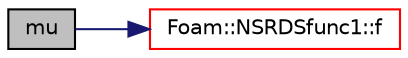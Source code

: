 digraph "mu"
{
  bgcolor="transparent";
  edge [fontname="Helvetica",fontsize="10",labelfontname="Helvetica",labelfontsize="10"];
  node [fontname="Helvetica",fontsize="10",shape=record];
  rankdir="LR";
  Node102 [label="mu",height=0.2,width=0.4,color="black", fillcolor="grey75", style="filled", fontcolor="black"];
  Node102 -> Node103 [color="midnightblue",fontsize="10",style="solid",fontname="Helvetica"];
  Node103 [label="Foam::NSRDSfunc1::f",height=0.2,width=0.4,color="red",URL="$a31773.html#a44a3c8c9472a1fd8054ed8f5fd36e77a",tooltip="Evaluate the function and return the result. "];
}
